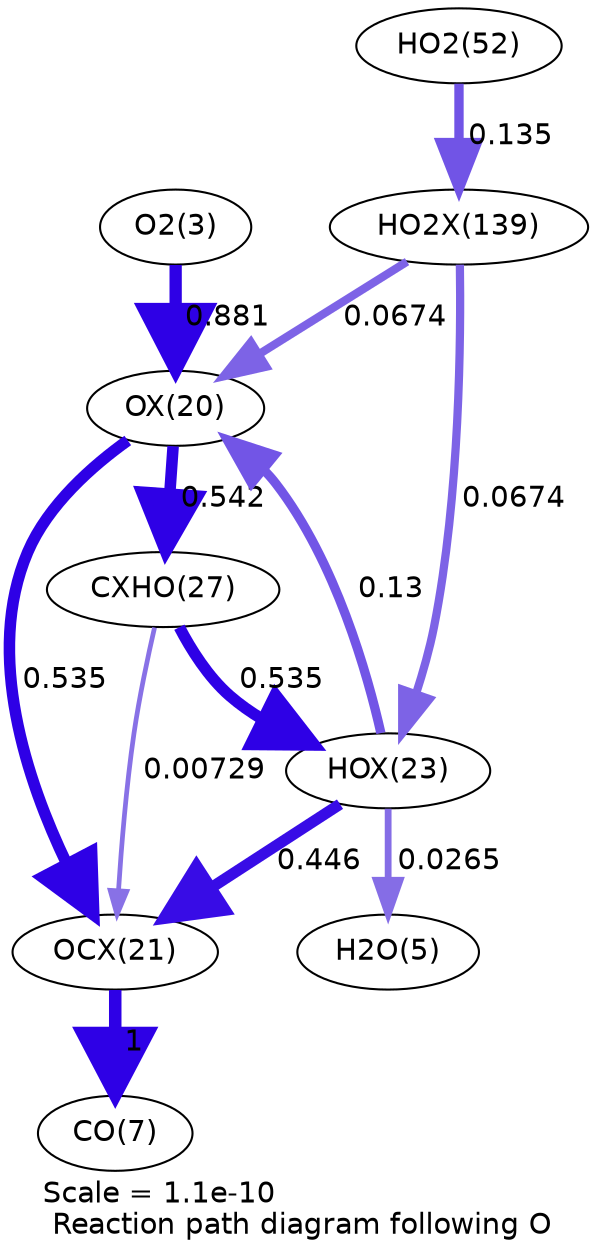 digraph reaction_paths {
center=1;
s5 -> s25[fontname="Helvetica", penwidth=5.9, arrowsize=2.95, color="0.7, 1.38, 0.9"
, label=" 0.881"];
s25 -> s31[fontname="Helvetica", penwidth=5.54, arrowsize=2.77, color="0.7, 1.04, 0.9"
, label=" 0.542"];
s28 -> s25[fontname="Helvetica", penwidth=4.46, arrowsize=2.23, color="0.7, 0.63, 0.9"
, label=" 0.13"];
s25 -> s26[fontname="Helvetica", penwidth=5.53, arrowsize=2.76, color="0.7, 1.04, 0.9"
, label=" 0.535"];
s41 -> s25[fontname="Helvetica", penwidth=3.96, arrowsize=1.98, color="0.7, 0.567, 0.9"
, label=" 0.0674"];
s31 -> s28[fontname="Helvetica", penwidth=5.53, arrowsize=2.76, color="0.7, 1.04, 0.9"
, label=" 0.535"];
s31 -> s26[fontname="Helvetica", penwidth=2.28, arrowsize=1.14, color="0.7, 0.507, 0.9"
, label=" 0.00729"];
s28 -> s7[fontname="Helvetica", penwidth=3.26, arrowsize=1.63, color="0.7, 0.526, 0.9"
, label=" 0.0265"];
s28 -> s26[fontname="Helvetica", penwidth=5.39, arrowsize=2.69, color="0.7, 0.946, 0.9"
, label=" 0.446"];
s41 -> s28[fontname="Helvetica", penwidth=3.96, arrowsize=1.98, color="0.7, 0.567, 0.9"
, label=" 0.0674"];
s26 -> s9[fontname="Helvetica", penwidth=6, arrowsize=3, color="0.7, 1.5, 0.9"
, label=" 1"];
s21 -> s41[fontname="Helvetica", penwidth=4.49, arrowsize=2.24, color="0.7, 0.635, 0.9"
, label=" 0.135"];
s5 [ fontname="Helvetica", label="O2(3)"];
s7 [ fontname="Helvetica", label="H2O(5)"];
s9 [ fontname="Helvetica", label="CO(7)"];
s21 [ fontname="Helvetica", label="HO2(52)"];
s25 [ fontname="Helvetica", label="OX(20)"];
s26 [ fontname="Helvetica", label="OCX(21)"];
s28 [ fontname="Helvetica", label="HOX(23)"];
s31 [ fontname="Helvetica", label="CXHO(27)"];
s41 [ fontname="Helvetica", label="HO2X(139)"];
 label = "Scale = 1.1e-10\l Reaction path diagram following O";
 fontname = "Helvetica";
}
